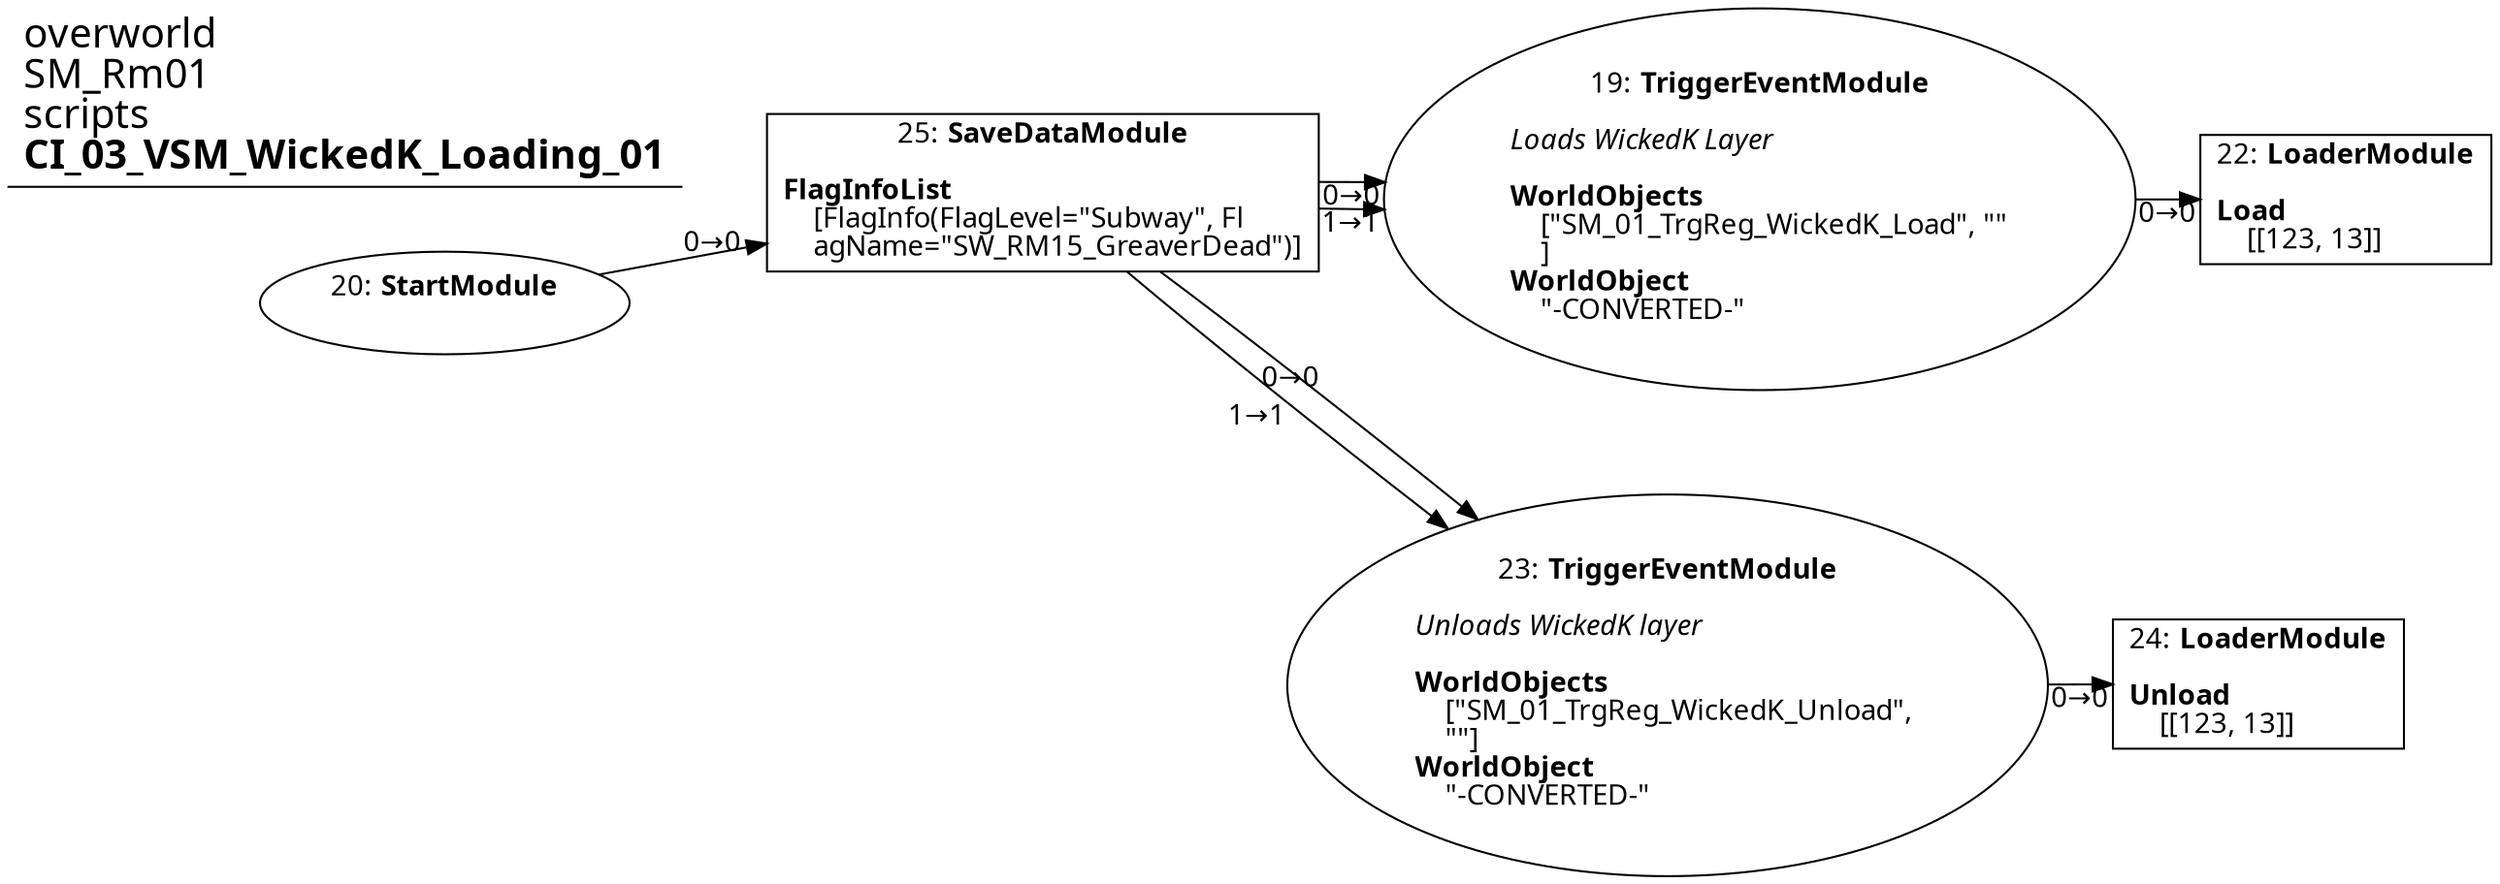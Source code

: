 digraph {
    layout = fdp;
    overlap = prism;
    sep = "+16";
    splines = spline;

    node [ shape = box ];

    graph [ fontname = "Segoe UI" ];
    node [ fontname = "Segoe UI" ];
    edge [ fontname = "Segoe UI" ];

    19 [ label = <19: <b>TriggerEventModule</b><br/><br/><i>Loads WickedK Layer<br align="left"/></i><br align="left"/><b>WorldObjects</b><br align="left"/>    [&quot;SM_01_TrgReg_WickedK_Load&quot;, &quot;&quot;<br align="left"/>    ]<br align="left"/><b>WorldObject</b><br align="left"/>    &quot;-CONVERTED-&quot;<br align="left"/>> ];
    19 [ shape = oval ]
    19 [ pos = "-0.47500002,0.18300001!" ];
    19 -> 22 [ label = "0→0" ];

    20 [ label = <20: <b>StartModule</b><br/><br/>> ];
    20 [ shape = oval ]
    20 [ pos = "-0.99300003,0.18200001!" ];
    20 -> 25 [ label = "0→0" ];

    22 [ label = <22: <b>LoaderModule</b><br/><br/><b>Load</b><br align="left"/>    [[123, 13]]<br align="left"/>> ];
    22 [ pos = "-0.21100001,0.18300001!" ];

    23 [ label = <23: <b>TriggerEventModule</b><br/><br/><i>Unloads WickedK layer<br align="left"/></i><br align="left"/><b>WorldObjects</b><br align="left"/>    [&quot;SM_01_TrgReg_WickedK_Unload&quot;, <br align="left"/>    &quot;&quot;]<br align="left"/><b>WorldObject</b><br align="left"/>    &quot;-CONVERTED-&quot;<br align="left"/>> ];
    23 [ shape = oval ]
    23 [ pos = "-0.47400004,-0.022000002!" ];
    23 -> 24 [ label = "0→0" ];

    24 [ label = <24: <b>LoaderModule</b><br/><br/><b>Unload</b><br align="left"/>    [[123, 13]]<br align="left"/>> ];
    24 [ pos = "-0.21000001,-0.022000002!" ];

    25 [ label = <25: <b>SaveDataModule</b><br/><br/><b>FlagInfoList</b><br align="left"/>    [FlagInfo(FlagLevel=&quot;Subway&quot;, Fl<br align="left"/>    agName=&quot;SW_RM15_GreaverDead&quot;)]<br align="left"/>> ];
    25 [ pos = "-0.73600006,0.18200001!" ];
    25 -> 19 [ label = "0→0" ];
    25 -> 23 [ label = "0→0" ];
    25 -> 19 [ label = "1→1" ];
    25 -> 23 [ label = "1→1" ];

    title [ pos = "-0.994,0.18400002!" ];
    title [ shape = underline ];
    title [ label = <<font point-size="20">overworld<br align="left"/>SM_Rm01<br align="left"/>scripts<br align="left"/><b>CI_03_VSM_WickedK_Loading_01</b><br align="left"/></font>> ];
}
